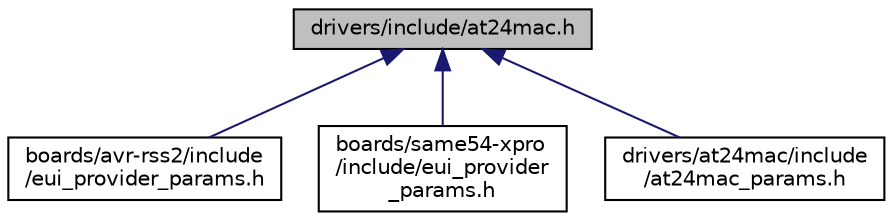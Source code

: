 digraph "drivers/include/at24mac.h"
{
 // LATEX_PDF_SIZE
  edge [fontname="Helvetica",fontsize="10",labelfontname="Helvetica",labelfontsize="10"];
  node [fontname="Helvetica",fontsize="10",shape=record];
  Node1 [label="drivers/include/at24mac.h",height=0.2,width=0.4,color="black", fillcolor="grey75", style="filled", fontcolor="black",tooltip=" "];
  Node1 -> Node2 [dir="back",color="midnightblue",fontsize="10",style="solid",fontname="Helvetica"];
  Node2 [label="boards/avr-rss2/include\l/eui_provider_params.h",height=0.2,width=0.4,color="black", fillcolor="white", style="filled",URL="$avr-rss2_2include_2eui__provider__params_8h.html",tooltip="EUI providers found on the board."];
  Node1 -> Node3 [dir="back",color="midnightblue",fontsize="10",style="solid",fontname="Helvetica"];
  Node3 [label="boards/same54-xpro\l/include/eui_provider\l_params.h",height=0.2,width=0.4,color="black", fillcolor="white", style="filled",URL="$same54-xpro_2include_2eui__provider__params_8h.html",tooltip="EUI providers found on the board."];
  Node1 -> Node4 [dir="back",color="midnightblue",fontsize="10",style="solid",fontname="Helvetica"];
  Node4 [label="drivers/at24mac/include\l/at24mac_params.h",height=0.2,width=0.4,color="black", fillcolor="white", style="filled",URL="$at24mac__params_8h.html",tooltip="Default configuration for the AT24MAC chip."];
}
